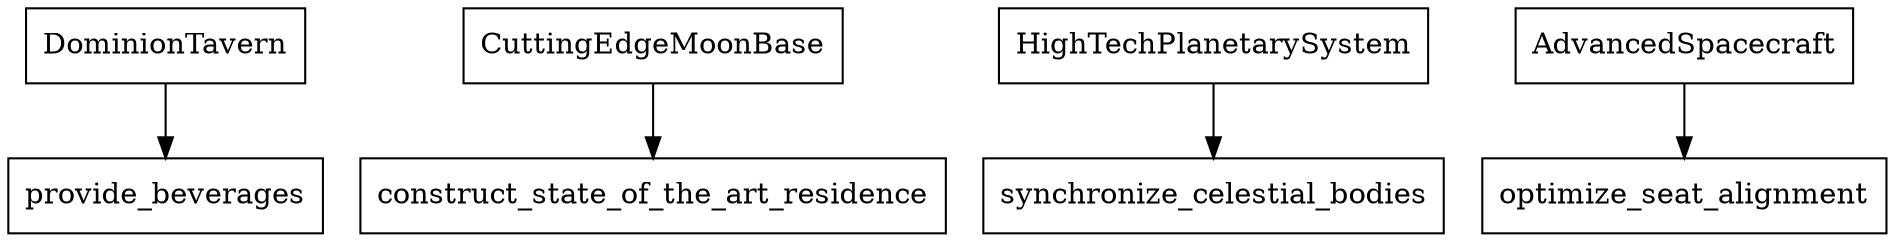 digraph ProgramGraph {
    node [shape=box];

    DominionTavern [label="DominionTavern"];
    CuttingEdgeMoonBase [label="CuttingEdgeMoonBase"];
    HighTechPlanetarySystem [label="HighTechPlanetarySystem"];
    AdvancedSpacecraft [label="AdvancedSpacecraft"];

    DominionTavern -> {provide_beverages};
    CuttingEdgeMoonBase -> {construct_state_of_the_art_residence};
    HighTechPlanetarySystem -> {synchronize_celestial_bodies};
    AdvancedSpacecraft -> {optimize_seat_alignment};

    provide_beverages [label="provide_beverages"];
    construct_state_of_the_art_residence [label="construct_state_of_the_art_residence"];
    synchronize_celestial_bodies [label="synchronize_celestial_bodies"];
    optimize_seat_alignment [label="optimize_seat_alignment"];
}
